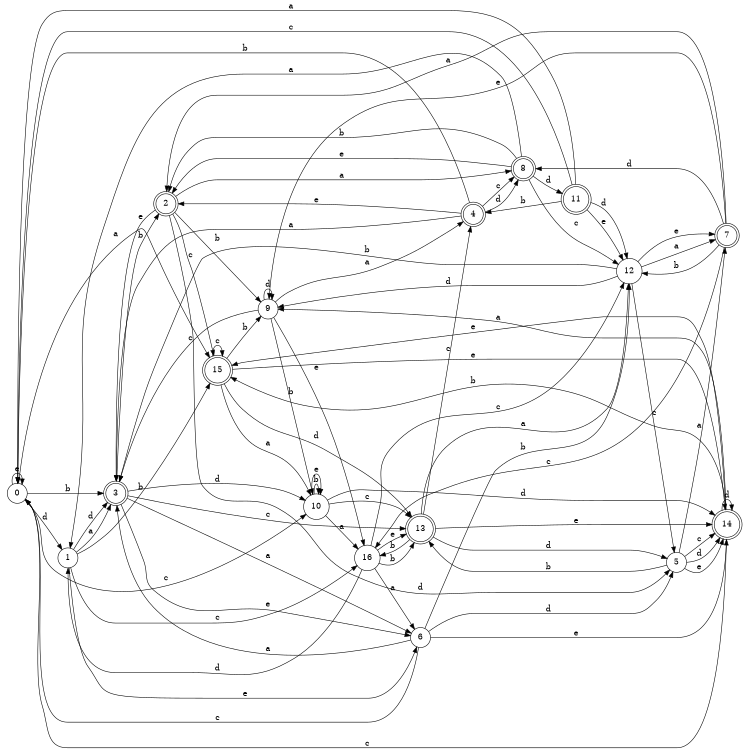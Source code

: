 digraph n14_1 {
__start0 [label="" shape="none"];

rankdir=LR;
size="8,5";

s0 [style="filled", color="black", fillcolor="white" shape="circle", label="0"];
s1 [style="filled", color="black", fillcolor="white" shape="circle", label="1"];
s2 [style="rounded,filled", color="black", fillcolor="white" shape="doublecircle", label="2"];
s3 [style="rounded,filled", color="black", fillcolor="white" shape="doublecircle", label="3"];
s4 [style="rounded,filled", color="black", fillcolor="white" shape="doublecircle", label="4"];
s5 [style="filled", color="black", fillcolor="white" shape="circle", label="5"];
s6 [style="filled", color="black", fillcolor="white" shape="circle", label="6"];
s7 [style="rounded,filled", color="black", fillcolor="white" shape="doublecircle", label="7"];
s8 [style="rounded,filled", color="black", fillcolor="white" shape="doublecircle", label="8"];
s9 [style="filled", color="black", fillcolor="white" shape="circle", label="9"];
s10 [style="filled", color="black", fillcolor="white" shape="circle", label="10"];
s11 [style="rounded,filled", color="black", fillcolor="white" shape="doublecircle", label="11"];
s12 [style="filled", color="black", fillcolor="white" shape="circle", label="12"];
s13 [style="rounded,filled", color="black", fillcolor="white" shape="doublecircle", label="13"];
s14 [style="rounded,filled", color="black", fillcolor="white" shape="doublecircle", label="14"];
s15 [style="rounded,filled", color="black", fillcolor="white" shape="doublecircle", label="15"];
s16 [style="filled", color="black", fillcolor="white" shape="circle", label="16"];
s0 -> s15 [label="a"];
s0 -> s3 [label="b"];
s0 -> s10 [label="c"];
s0 -> s1 [label="d"];
s0 -> s0 [label="e"];
s1 -> s3 [label="a"];
s1 -> s15 [label="b"];
s1 -> s16 [label="c"];
s1 -> s3 [label="d"];
s1 -> s6 [label="e"];
s2 -> s8 [label="a"];
s2 -> s9 [label="b"];
s2 -> s15 [label="c"];
s2 -> s5 [label="d"];
s2 -> s3 [label="e"];
s3 -> s6 [label="a"];
s3 -> s2 [label="b"];
s3 -> s13 [label="c"];
s3 -> s10 [label="d"];
s3 -> s6 [label="e"];
s4 -> s3 [label="a"];
s4 -> s0 [label="b"];
s4 -> s8 [label="c"];
s4 -> s8 [label="d"];
s4 -> s2 [label="e"];
s5 -> s7 [label="a"];
s5 -> s13 [label="b"];
s5 -> s14 [label="c"];
s5 -> s14 [label="d"];
s5 -> s14 [label="e"];
s6 -> s3 [label="a"];
s6 -> s12 [label="b"];
s6 -> s0 [label="c"];
s6 -> s5 [label="d"];
s6 -> s14 [label="e"];
s7 -> s2 [label="a"];
s7 -> s12 [label="b"];
s7 -> s16 [label="c"];
s7 -> s8 [label="d"];
s7 -> s9 [label="e"];
s8 -> s1 [label="a"];
s8 -> s2 [label="b"];
s8 -> s12 [label="c"];
s8 -> s11 [label="d"];
s8 -> s2 [label="e"];
s9 -> s4 [label="a"];
s9 -> s10 [label="b"];
s9 -> s3 [label="c"];
s9 -> s9 [label="d"];
s9 -> s16 [label="e"];
s10 -> s16 [label="a"];
s10 -> s10 [label="b"];
s10 -> s13 [label="c"];
s10 -> s14 [label="d"];
s10 -> s10 [label="e"];
s11 -> s0 [label="a"];
s11 -> s4 [label="b"];
s11 -> s0 [label="c"];
s11 -> s12 [label="d"];
s11 -> s12 [label="e"];
s12 -> s7 [label="a"];
s12 -> s3 [label="b"];
s12 -> s5 [label="c"];
s12 -> s9 [label="d"];
s12 -> s7 [label="e"];
s13 -> s12 [label="a"];
s13 -> s16 [label="b"];
s13 -> s4 [label="c"];
s13 -> s5 [label="d"];
s13 -> s14 [label="e"];
s14 -> s9 [label="a"];
s14 -> s15 [label="b"];
s14 -> s0 [label="c"];
s14 -> s14 [label="d"];
s14 -> s15 [label="e"];
s15 -> s10 [label="a"];
s15 -> s9 [label="b"];
s15 -> s15 [label="c"];
s15 -> s13 [label="d"];
s15 -> s14 [label="e"];
s16 -> s6 [label="a"];
s16 -> s13 [label="b"];
s16 -> s12 [label="c"];
s16 -> s1 [label="d"];
s16 -> s13 [label="e"];

}